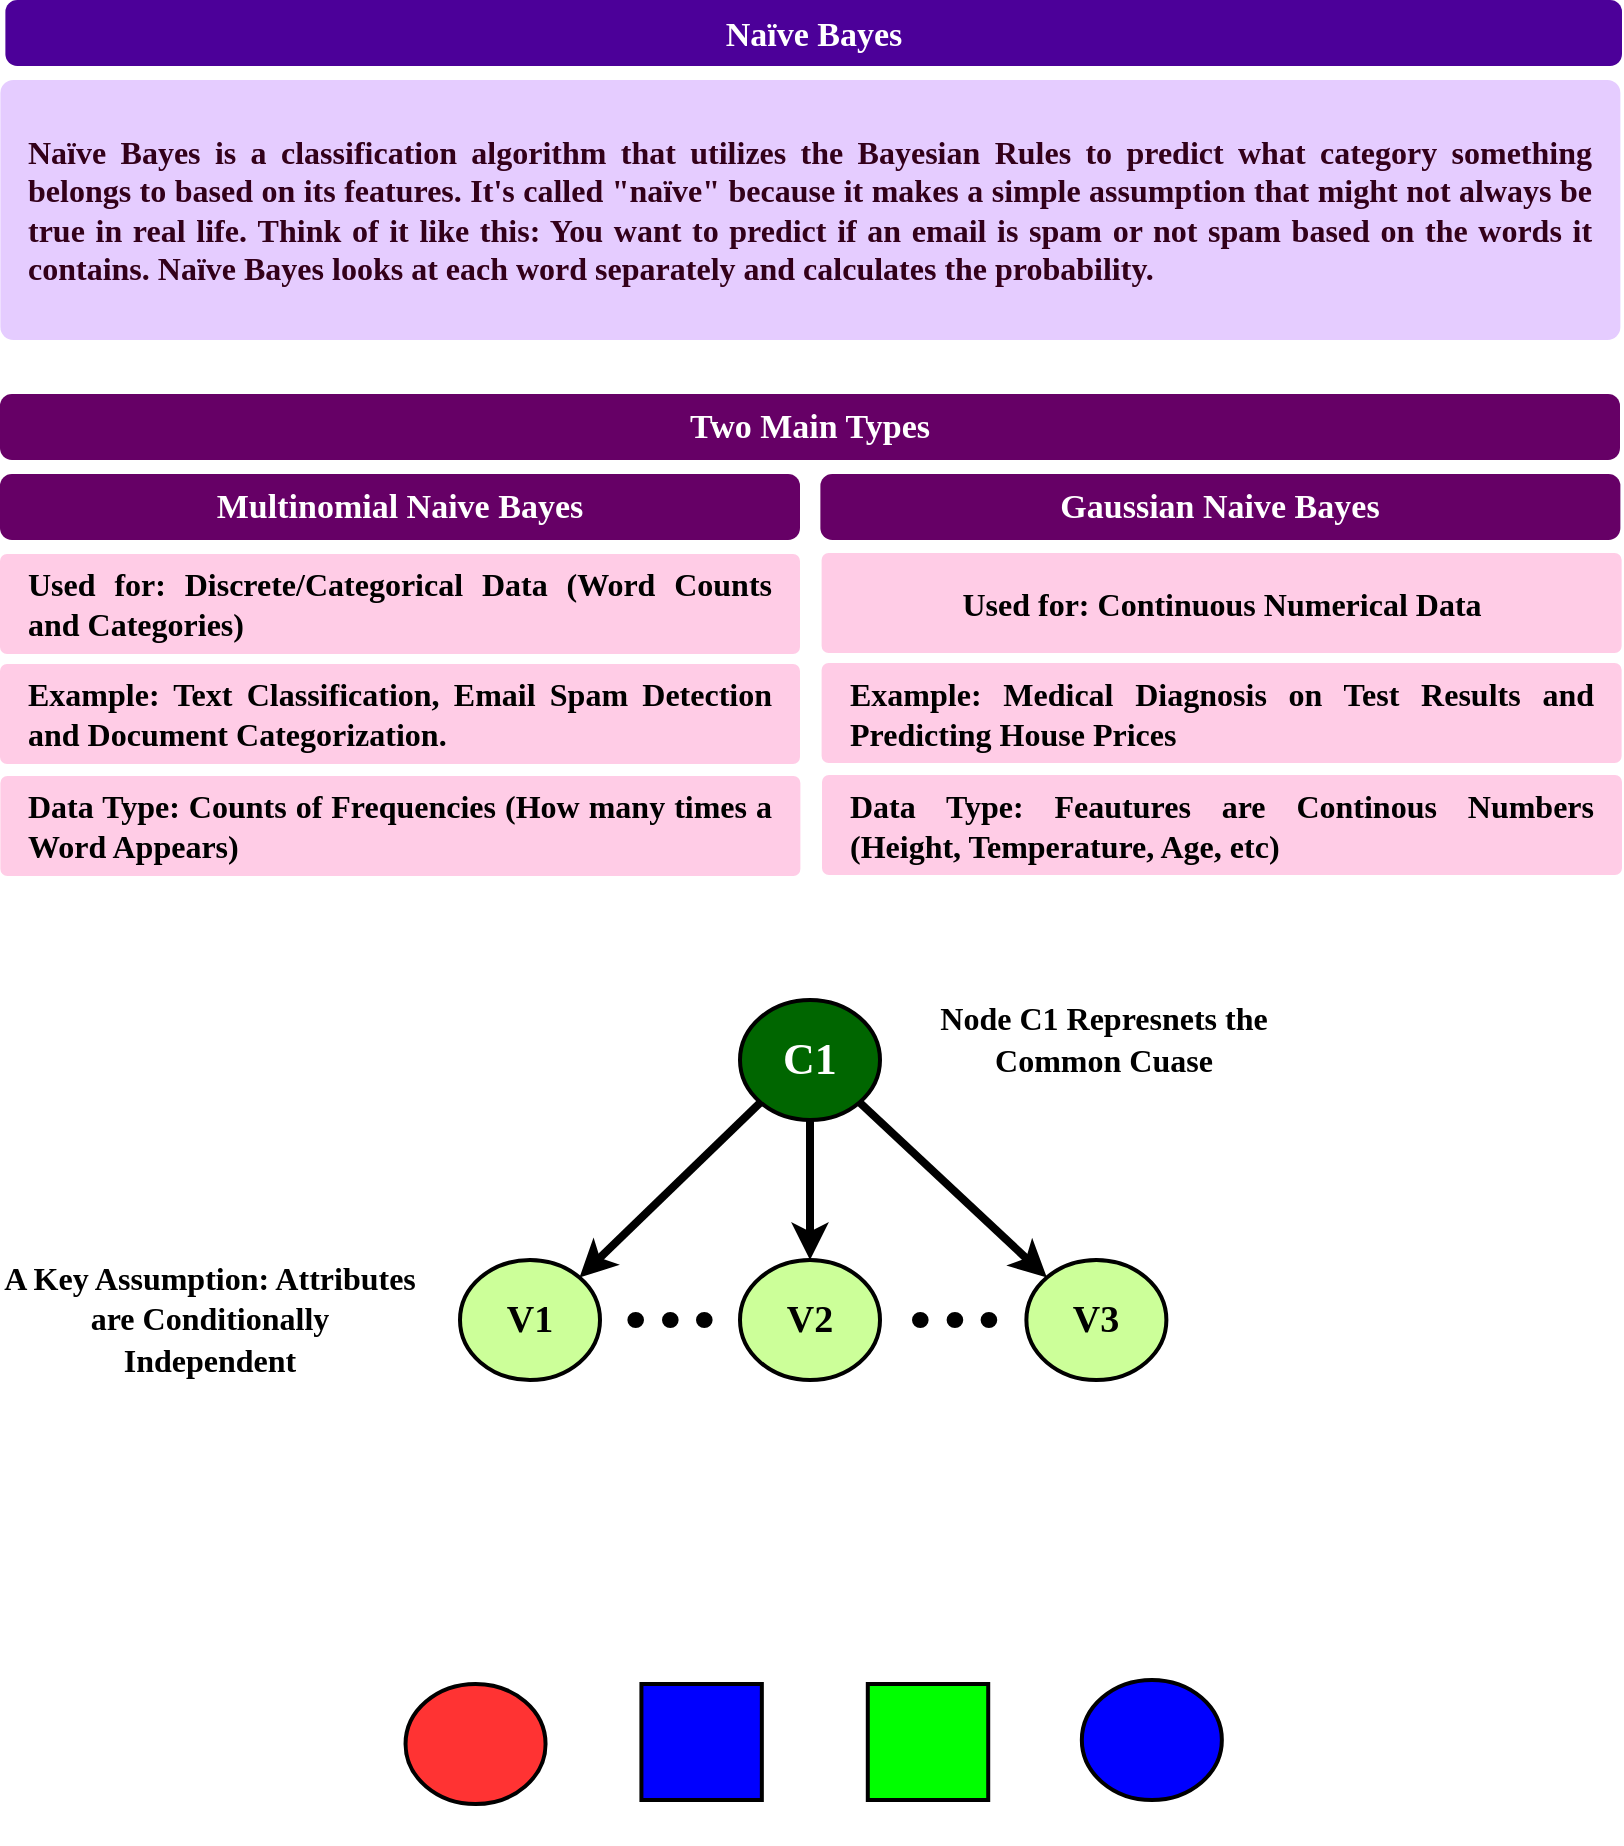 <mxfile version="25.0.1">
  <diagram name="Page-1" id="3yqpxKQvHaOyZTGhgoW6">
    <mxGraphModel dx="-560" dy="-2660" grid="1" gridSize="10" guides="1" tooltips="1" connect="1" arrows="1" fold="1" page="1" pageScale="1" pageWidth="850" pageHeight="1100" math="0" shadow="0">
      <root>
        <mxCell id="0" />
        <mxCell id="1" parent="0" />
        <mxCell id="E8kt_dxEYCXthbl-dFJB-1" value="&lt;div style=&quot;line-height: 19px; white-space: pre;&quot;&gt;&lt;font style=&quot;&quot; face=&quot;Comic Sans MS&quot;&gt;&lt;b&gt;Naïve Bayes&lt;/b&gt;&lt;/font&gt;&lt;/div&gt;" style="rounded=1;whiteSpace=wrap;html=1;fillColor=#4C0099;strokeColor=none;fontColor=#FFFFFF;arcSize=18;container=0;fontSize=17;" parent="1" vertex="1">
          <mxGeometry x="3422.69" y="4430" width="808.31" height="33" as="geometry" />
        </mxCell>
        <mxCell id="E8kt_dxEYCXthbl-dFJB-2" value="&lt;div style=&quot;text-align: justify;&quot;&gt;&lt;font color=&quot;#33001a&quot; face=&quot;Comic Sans MS&quot;&gt;&lt;b&gt;&lt;span style=&quot;background-color: initial; text-align: center;&quot;&gt;Naïve Bayes is a &lt;/span&gt;&lt;span style=&quot;background-color: initial; text-align: center;&quot;&gt;classification algorithm&lt;/span&gt;&lt;span style=&quot;background-color: initial; text-align: center;&quot;&gt; that utilizes the Bayesian Rules to predict what category something belongs to based on its features. It&#39;s called &quot;naïve&quot; because it makes a simple assumption that might not always be true in real life.&lt;/span&gt;&amp;nbsp;&lt;span style=&quot;background-color: initial; text-align: center;&quot;&gt;Think of it like this: You want to predict if an email is spam or not spam based on the words it contains. Naïve Bayes looks at each word separately and calculates the probability.&lt;/span&gt;&lt;/b&gt;&lt;/font&gt;&lt;/div&gt;" style="rounded=1;whiteSpace=wrap;html=1;fillColor=#E5CCFF;strokeColor=none;fontColor=#FFFFFF;arcSize=5;container=0;fontSize=16;spacing=15;" parent="1" vertex="1">
          <mxGeometry x="3420.19" y="4470" width="810" height="130" as="geometry" />
        </mxCell>
        <mxCell id="E8kt_dxEYCXthbl-dFJB-5" value="&lt;font face=&quot;Comic Sans MS&quot;&gt;&lt;b&gt;Multinomial Naive Bayes&lt;/b&gt;&lt;/font&gt;" style="rounded=1;whiteSpace=wrap;html=1;fillColor=#660066;strokeColor=none;fontColor=#FFFFFF;arcSize=18;container=0;fontSize=17;" parent="1" vertex="1">
          <mxGeometry x="3420" y="4667" width="400" height="33" as="geometry" />
        </mxCell>
        <mxCell id="E8kt_dxEYCXthbl-dFJB-10" value="&lt;font face=&quot;Comic Sans MS&quot;&gt;&lt;b&gt;Gaussian Naive Bayes&lt;/b&gt;&lt;/font&gt;" style="rounded=1;whiteSpace=wrap;html=1;fillColor=#660066;strokeColor=none;fontColor=#FFFFFF;arcSize=18;container=0;fontSize=17;" parent="1" vertex="1">
          <mxGeometry x="3830.19" y="4667" width="400" height="33" as="geometry" />
        </mxCell>
        <mxCell id="E8kt_dxEYCXthbl-dFJB-11" value="&lt;div style=&quot;text-align: justify;&quot;&gt;&lt;font face=&quot;Comic Sans MS&quot; color=&quot;#000000&quot;&gt;&lt;b&gt;Used for: Discrete/Categorical Data (Word Counts and Categories)&amp;nbsp;&lt;/b&gt;&lt;/font&gt;&lt;/div&gt;" style="rounded=1;whiteSpace=wrap;html=1;fillColor=#FFCCE6;strokeColor=none;fontColor=#FFFFFF;arcSize=7;container=0;fontSize=16;spacing=15;" parent="1" vertex="1">
          <mxGeometry x="3420" y="4707" width="400" height="50" as="geometry" />
        </mxCell>
        <mxCell id="E8kt_dxEYCXthbl-dFJB-13" value="&lt;div style=&quot;text-align: justify;&quot;&gt;&lt;b style=&quot;color: rgb(0, 0, 0); font-family: &amp;quot;Comic Sans MS&amp;quot;; background-color: initial;&quot;&gt;Example: Text Classification, Email Spam Detection and Document Categorization.&lt;/b&gt;&lt;/div&gt;" style="rounded=1;whiteSpace=wrap;html=1;fillColor=#FFCCE6;strokeColor=none;fontColor=#FFFFFF;arcSize=7;container=0;fontSize=16;spacing=15;" parent="1" vertex="1">
          <mxGeometry x="3420" y="4762" width="400" height="50" as="geometry" />
        </mxCell>
        <mxCell id="E8kt_dxEYCXthbl-dFJB-14" value="&lt;div style=&quot;text-align: justify;&quot;&gt;&lt;b style=&quot;color: rgb(0, 0, 0); font-family: &amp;quot;Comic Sans MS&amp;quot;; background-color: initial;&quot;&gt;Data Type: Counts of Frequencies (How many times a Word Appears)&lt;/b&gt;&lt;br&gt;&lt;/div&gt;" style="rounded=1;whiteSpace=wrap;html=1;fillColor=#FFCCE6;strokeColor=none;fontColor=#FFFFFF;arcSize=7;container=0;fontSize=16;spacing=15;" parent="1" vertex="1">
          <mxGeometry x="3420.19" y="4818" width="400" height="50" as="geometry" />
        </mxCell>
        <mxCell id="E8kt_dxEYCXthbl-dFJB-15" value="&lt;div style=&quot;text-align: justify;&quot;&gt;&lt;font face=&quot;Comic Sans MS&quot; color=&quot;#000000&quot;&gt;&lt;b&gt;Used for: Continuous Numerical Data&lt;/b&gt;&lt;/font&gt;&lt;/div&gt;" style="rounded=1;whiteSpace=wrap;html=1;fillColor=#FFCCE6;strokeColor=none;fontColor=#FFFFFF;arcSize=7;container=0;fontSize=16;spacing=15;" parent="1" vertex="1">
          <mxGeometry x="3830.81" y="4706.5" width="400" height="50" as="geometry" />
        </mxCell>
        <mxCell id="E8kt_dxEYCXthbl-dFJB-16" value="&lt;div style=&quot;text-align: justify;&quot;&gt;&lt;b style=&quot;color: rgb(0, 0, 0); font-family: &amp;quot;Comic Sans MS&amp;quot;; background-color: initial;&quot;&gt;Example: Medical Diagnosis on Test Results and Predicting House Prices&lt;/b&gt;&lt;/div&gt;" style="rounded=1;whiteSpace=wrap;html=1;fillColor=#FFCCE6;strokeColor=none;fontColor=#FFFFFF;arcSize=7;container=0;fontSize=16;spacing=15;" parent="1" vertex="1">
          <mxGeometry x="3830.81" y="4761.5" width="400" height="50" as="geometry" />
        </mxCell>
        <mxCell id="E8kt_dxEYCXthbl-dFJB-17" value="&lt;div style=&quot;text-align: justify;&quot;&gt;&lt;b style=&quot;color: rgb(0, 0, 0); font-family: &amp;quot;Comic Sans MS&amp;quot;; background-color: initial;&quot;&gt;Data Type: Feautures are Continous Numbers (Height, Temperature, Age, etc)&lt;/b&gt;&lt;br&gt;&lt;/div&gt;" style="rounded=1;whiteSpace=wrap;html=1;fillColor=#FFCCE6;strokeColor=none;fontColor=#FFFFFF;arcSize=7;container=0;fontSize=16;spacing=15;" parent="1" vertex="1">
          <mxGeometry x="3831" y="4817.5" width="400" height="50" as="geometry" />
        </mxCell>
        <mxCell id="E8kt_dxEYCXthbl-dFJB-20" value="&lt;font face=&quot;Comic Sans MS&quot;&gt;&lt;b&gt;Two Main Types&lt;/b&gt;&lt;/font&gt;" style="rounded=1;whiteSpace=wrap;html=1;fillColor=#660066;strokeColor=none;fontColor=#FFFFFF;arcSize=18;container=0;fontSize=17;" parent="1" vertex="1">
          <mxGeometry x="3420" y="4627" width="810" height="33" as="geometry" />
        </mxCell>
        <mxCell id="c_0ql-a7YFW9CGbc3SsH-9" value="" style="endArrow=classic;html=1;rounded=0;strokeWidth=4;entryX=0;entryY=0;entryDx=0;entryDy=0;exitX=1;exitY=1;exitDx=0;exitDy=0;" parent="1" source="c_0ql-a7YFW9CGbc3SsH-12" target="c_0ql-a7YFW9CGbc3SsH-17" edge="1">
          <mxGeometry width="50" height="50" relative="1" as="geometry">
            <mxPoint x="3844.69" y="5288" as="sourcePoint" />
            <mxPoint x="3892.69" y="5420" as="targetPoint" />
          </mxGeometry>
        </mxCell>
        <mxCell id="c_0ql-a7YFW9CGbc3SsH-12" value="&lt;font face=&quot;Comic Sans MS&quot; color=&quot;#ffffff&quot;&gt;&lt;span style=&quot;font-size: 22px;&quot;&gt;&lt;b&gt;C1&lt;/b&gt;&lt;/span&gt;&lt;/font&gt;" style="ellipse;whiteSpace=wrap;html=1;strokeWidth=2;fillColor=#006600;" parent="1" vertex="1">
          <mxGeometry x="3790" y="4930" width="70" height="60" as="geometry" />
        </mxCell>
        <mxCell id="c_0ql-a7YFW9CGbc3SsH-13" value="&lt;font face=&quot;Comic Sans MS&quot;&gt;&lt;span style=&quot;font-size: 19px;&quot;&gt;&lt;b&gt;V1&lt;/b&gt;&lt;/span&gt;&lt;/font&gt;" style="ellipse;whiteSpace=wrap;html=1;strokeWidth=2;fillColor=#CCFF99;" parent="1" vertex="1">
          <mxGeometry x="3650" y="5060" width="70" height="60" as="geometry" />
        </mxCell>
        <mxCell id="c_0ql-a7YFW9CGbc3SsH-14" value="&lt;font face=&quot;Comic Sans MS&quot;&gt;&lt;span style=&quot;font-size: 19px;&quot;&gt;&lt;b&gt;V2&lt;/b&gt;&lt;/span&gt;&lt;/font&gt;" style="ellipse;whiteSpace=wrap;html=1;strokeWidth=2;fillColor=#CCFF99;" parent="1" vertex="1">
          <mxGeometry x="3790" y="5060" width="70" height="60" as="geometry" />
        </mxCell>
        <mxCell id="c_0ql-a7YFW9CGbc3SsH-17" value="&lt;font face=&quot;Comic Sans MS&quot;&gt;&lt;span style=&quot;font-size: 19px;&quot;&gt;&lt;b&gt;V3&lt;/b&gt;&lt;/span&gt;&lt;/font&gt;" style="ellipse;whiteSpace=wrap;html=1;strokeWidth=2;fillColor=#CCFF99;" parent="1" vertex="1">
          <mxGeometry x="3933.19" y="5060" width="70" height="60" as="geometry" />
        </mxCell>
        <mxCell id="c_0ql-a7YFW9CGbc3SsH-18" value="" style="endArrow=classic;html=1;rounded=0;strokeWidth=4;entryX=0.5;entryY=0;entryDx=0;entryDy=0;exitX=0.5;exitY=1;exitDx=0;exitDy=0;" parent="1" source="c_0ql-a7YFW9CGbc3SsH-12" target="c_0ql-a7YFW9CGbc3SsH-14" edge="1">
          <mxGeometry width="50" height="50" relative="1" as="geometry">
            <mxPoint x="3860" y="4991" as="sourcePoint" />
            <mxPoint x="3953" y="5079" as="targetPoint" />
          </mxGeometry>
        </mxCell>
        <mxCell id="c_0ql-a7YFW9CGbc3SsH-19" value="" style="endArrow=classic;html=1;rounded=0;strokeWidth=4;entryX=1;entryY=0;entryDx=0;entryDy=0;exitX=0;exitY=1;exitDx=0;exitDy=0;" parent="1" source="c_0ql-a7YFW9CGbc3SsH-12" target="c_0ql-a7YFW9CGbc3SsH-13" edge="1">
          <mxGeometry width="50" height="50" relative="1" as="geometry">
            <mxPoint x="3835" y="5000" as="sourcePoint" />
            <mxPoint x="3835" y="5070" as="targetPoint" />
          </mxGeometry>
        </mxCell>
        <mxCell id="c_0ql-a7YFW9CGbc3SsH-20" value="&lt;font face=&quot;Comic Sans MS&quot;&gt;&lt;span style=&quot;font-size: 16px;&quot;&gt;&lt;b&gt;Node C1 Represnets the Common Cuase&lt;/b&gt;&lt;/span&gt;&lt;/font&gt;" style="rounded=1;whiteSpace=wrap;html=1;fillColor=none;strokeColor=none;fontColor=#000000;arcSize=18;container=0;fontSize=17;" parent="1" vertex="1">
          <mxGeometry x="3877" y="4926" width="190" height="47.52" as="geometry" />
        </mxCell>
        <mxCell id="c_0ql-a7YFW9CGbc3SsH-21" value="&lt;font face=&quot;Comic Sans MS&quot;&gt;&lt;span style=&quot;font-size: 16px;&quot;&gt;&lt;b&gt;A Key Assumption: Attributes are Conditionally Independent&lt;/b&gt;&lt;/span&gt;&lt;/font&gt;" style="rounded=1;whiteSpace=wrap;html=1;fillColor=none;strokeColor=none;fontColor=#000000;arcSize=18;container=0;fontSize=17;" parent="1" vertex="1">
          <mxGeometry x="3420" y="5066.24" width="210" height="47.52" as="geometry" />
        </mxCell>
        <mxCell id="c_0ql-a7YFW9CGbc3SsH-22" value="" style="ellipse;whiteSpace=wrap;html=1;strokeWidth=2;fillColor=#000000;" parent="1" vertex="1">
          <mxGeometry x="3734.69" y="5087" width="6.31" height="6" as="geometry" />
        </mxCell>
        <mxCell id="c_0ql-a7YFW9CGbc3SsH-29" value="" style="ellipse;whiteSpace=wrap;html=1;strokeWidth=2;fillColor=#000000;" parent="1" vertex="1">
          <mxGeometry x="3752" y="5087" width="6.31" height="6" as="geometry" />
        </mxCell>
        <mxCell id="c_0ql-a7YFW9CGbc3SsH-30" value="" style="ellipse;whiteSpace=wrap;html=1;strokeWidth=2;fillColor=#000000;" parent="1" vertex="1">
          <mxGeometry x="3769" y="5087" width="6.31" height="6" as="geometry" />
        </mxCell>
        <mxCell id="c_0ql-a7YFW9CGbc3SsH-31" value="" style="ellipse;whiteSpace=wrap;html=1;strokeWidth=2;fillColor=#000000;" parent="1" vertex="1">
          <mxGeometry x="3877" y="5087" width="6.31" height="6" as="geometry" />
        </mxCell>
        <mxCell id="c_0ql-a7YFW9CGbc3SsH-32" value="" style="ellipse;whiteSpace=wrap;html=1;strokeWidth=2;fillColor=#000000;" parent="1" vertex="1">
          <mxGeometry x="3894.31" y="5087" width="6.31" height="6" as="geometry" />
        </mxCell>
        <mxCell id="c_0ql-a7YFW9CGbc3SsH-33" value="" style="ellipse;whiteSpace=wrap;html=1;strokeWidth=2;fillColor=#000000;" parent="1" vertex="1">
          <mxGeometry x="3911.31" y="5087" width="6.31" height="6" as="geometry" />
        </mxCell>
        <mxCell id="c_0ql-a7YFW9CGbc3SsH-34" value="&lt;div style=&quot;text-align: justify;&quot;&gt;&lt;br&gt;&lt;/div&gt;" style="rounded=1;whiteSpace=wrap;html=1;fillColor=none;strokeColor=none;fontColor=#FFFFFF;arcSize=7;container=0;fontSize=16;spacing=15;" parent="1" vertex="1">
          <mxGeometry x="4083.19" y="4910" width="146.81" height="210" as="geometry" />
        </mxCell>
        <mxCell id="0tFU0U2ojEKejT748fju-1" value="" style="ellipse;whiteSpace=wrap;html=1;strokeWidth=2;fillColor=#FF3333;" vertex="1" parent="1">
          <mxGeometry x="3622.77" y="5272" width="70" height="60" as="geometry" />
        </mxCell>
        <mxCell id="0tFU0U2ojEKejT748fju-2" value="" style="rounded=1;whiteSpace=wrap;html=1;fillColor=#0000FF;strokeColor=default;fontColor=#FFFFFF;arcSize=0;container=0;fontSize=17;strokeWidth=2;" vertex="1" parent="1">
          <mxGeometry x="3740.71" y="5272" width="60.21" height="58" as="geometry" />
        </mxCell>
        <mxCell id="0tFU0U2ojEKejT748fju-3" value="" style="rounded=1;whiteSpace=wrap;html=1;fillColor=#00FF00;strokeColor=default;fontColor=#FFFFFF;arcSize=0;container=0;fontSize=17;strokeWidth=2;" vertex="1" parent="1">
          <mxGeometry x="3853.9" y="5272" width="60.21" height="58" as="geometry" />
        </mxCell>
        <mxCell id="0tFU0U2ojEKejT748fju-4" value="" style="ellipse;whiteSpace=wrap;html=1;strokeWidth=2;fillColor=#0000FF;" vertex="1" parent="1">
          <mxGeometry x="3960.92" y="5270" width="70" height="60" as="geometry" />
        </mxCell>
        <mxCell id="0tFU0U2ojEKejT748fju-5" value="&lt;div style=&quot;text-align: justify;&quot;&gt;&lt;br&gt;&lt;/div&gt;" style="rounded=1;whiteSpace=wrap;html=1;fillColor=none;strokeColor=none;fontColor=#FFFFFF;arcSize=7;container=0;fontSize=16;spacing=15;" vertex="1" parent="1">
          <mxGeometry x="3422.69" y="5250" width="146.81" height="100" as="geometry" />
        </mxCell>
        <mxCell id="0tFU0U2ojEKejT748fju-6" value="&lt;div style=&quot;text-align: justify;&quot;&gt;&lt;br&gt;&lt;/div&gt;" style="rounded=1;whiteSpace=wrap;html=1;fillColor=none;strokeColor=none;fontColor=#FFFFFF;arcSize=7;container=0;fontSize=16;spacing=15;" vertex="1" parent="1">
          <mxGeometry x="4084.19" y="5252" width="146.81" height="100" as="geometry" />
        </mxCell>
      </root>
    </mxGraphModel>
  </diagram>
</mxfile>
